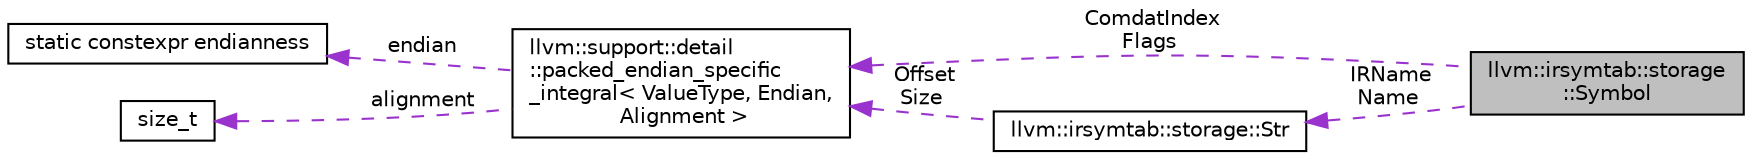 digraph "llvm::irsymtab::storage::Symbol"
{
 // LATEX_PDF_SIZE
  bgcolor="transparent";
  edge [fontname="Helvetica",fontsize="10",labelfontname="Helvetica",labelfontsize="10"];
  node [fontname="Helvetica",fontsize="10",shape="box"];
  rankdir="LR";
  Node1 [label="llvm::irsymtab::storage\l::Symbol",height=0.2,width=0.4,color="black", fillcolor="grey75", style="filled", fontcolor="black",tooltip="Contains the information needed by linkers for symbol resolution, as well as by the LTO implementatio..."];
  Node2 -> Node1 [dir="back",color="darkorchid3",fontsize="10",style="dashed",label=" IRName\nName" ,fontname="Helvetica"];
  Node2 [label="llvm::irsymtab::storage::Str",height=0.2,width=0.4,color="black",URL="$structllvm_1_1irsymtab_1_1storage_1_1Str.html",tooltip="A reference to a string in the string table."];
  Node3 -> Node2 [dir="back",color="darkorchid3",fontsize="10",style="dashed",label=" Offset\nSize" ,fontname="Helvetica"];
  Node3 [label="llvm::support::detail\l::packed_endian_specific\l_integral\< ValueType, Endian,\l Alignment \>",height=0.2,width=0.4,color="black",URL="$structllvm_1_1support_1_1detail_1_1packed__endian__specific__integral.html",tooltip=" "];
  Node4 -> Node3 [dir="back",color="darkorchid3",fontsize="10",style="dashed",label=" endian" ,fontname="Helvetica"];
  Node4 [label="static constexpr endianness",height=0.2,width=0.4,color="black",tooltip=" "];
  Node5 -> Node3 [dir="back",color="darkorchid3",fontsize="10",style="dashed",label=" alignment" ,fontname="Helvetica"];
  Node5 [label="size_t",height=0.2,width=0.4,color="black",tooltip=" "];
  Node3 -> Node1 [dir="back",color="darkorchid3",fontsize="10",style="dashed",label=" ComdatIndex\nFlags" ,fontname="Helvetica"];
}
